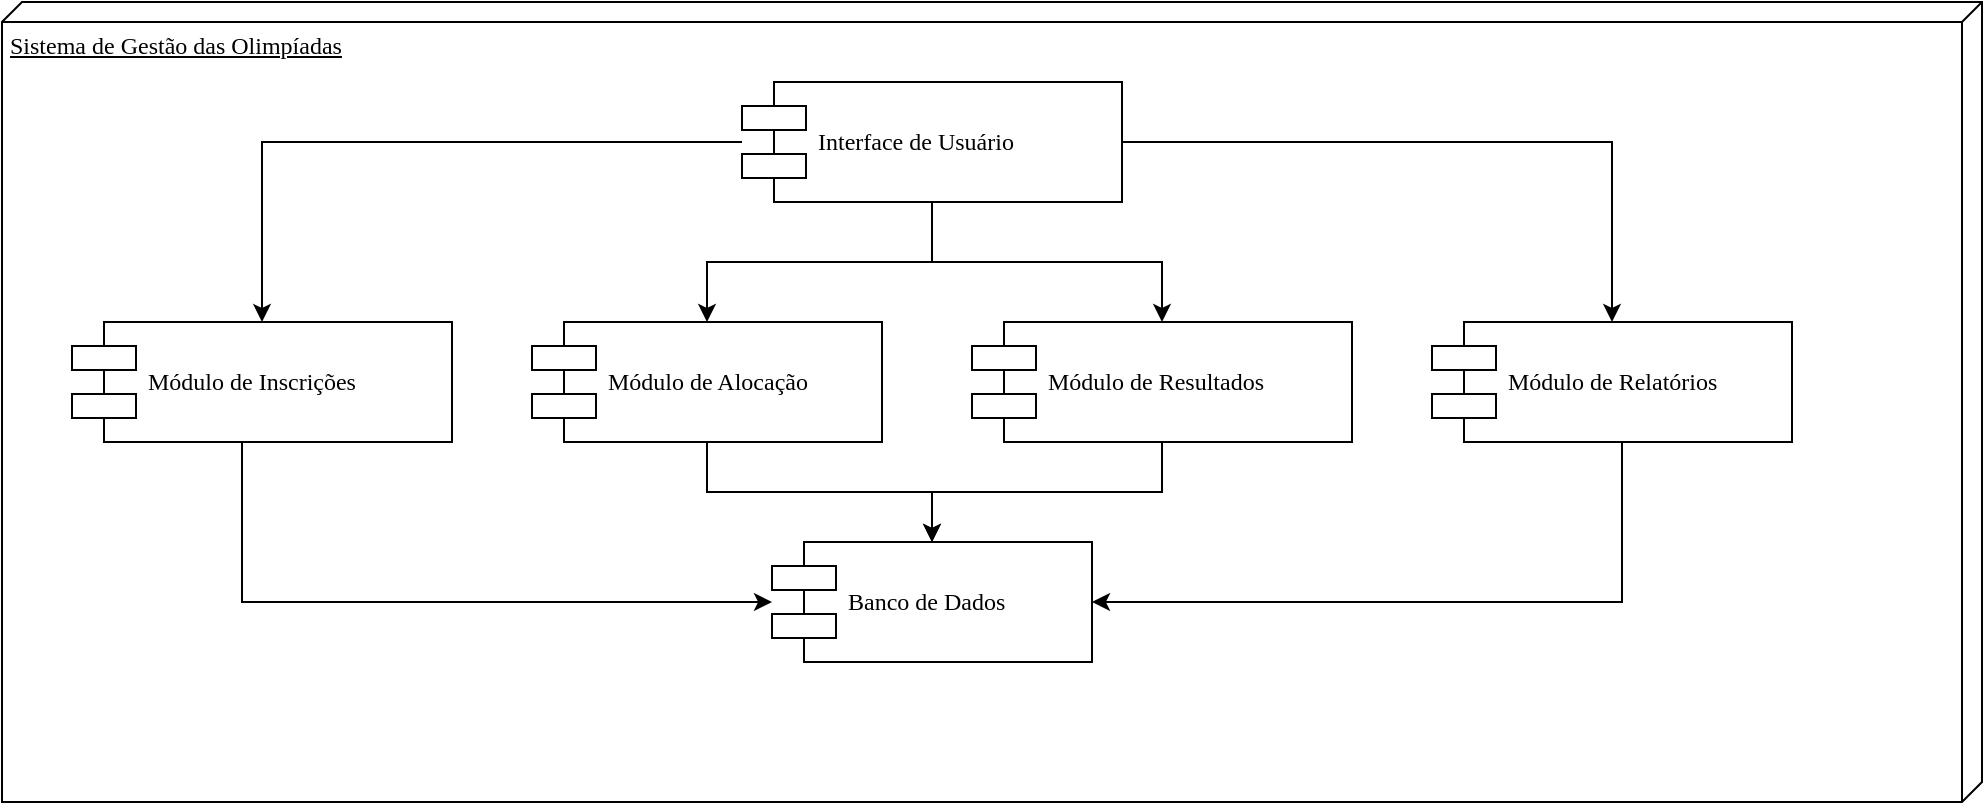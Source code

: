 <mxfile version="24.2.8" type="device">
  <diagram name="Page-1" id="5f0bae14-7c28-e335-631c-24af17079c00">
    <mxGraphModel dx="3044" dy="1418" grid="1" gridSize="10" guides="1" tooltips="1" connect="1" arrows="1" fold="1" page="1" pageScale="1" pageWidth="1100" pageHeight="850" background="none" math="0" shadow="0">
      <root>
        <mxCell id="0" />
        <mxCell id="1" parent="0" />
        <mxCell id="39150e848f15840c-1" value="Sistema de Gestão das Olimpíadas" style="verticalAlign=top;align=left;spacingTop=8;spacingLeft=2;spacingRight=12;shape=cube;size=10;direction=south;fontStyle=4;html=1;rounded=0;shadow=0;comic=0;labelBackgroundColor=none;strokeWidth=1;fontFamily=Verdana;fontSize=12" parent="1" vertex="1">
          <mxGeometry x="120" y="70" width="990" height="400" as="geometry" />
        </mxCell>
        <mxCell id="7raU8_8sNuid74axiar1-6" style="edgeStyle=orthogonalEdgeStyle;rounded=0;orthogonalLoop=1;jettySize=auto;html=1;" edge="1" parent="1" source="39150e848f15840c-5" target="7raU8_8sNuid74axiar1-1">
          <mxGeometry relative="1" as="geometry" />
        </mxCell>
        <mxCell id="7raU8_8sNuid74axiar1-7" style="edgeStyle=orthogonalEdgeStyle;rounded=0;orthogonalLoop=1;jettySize=auto;html=1;" edge="1" parent="1" source="39150e848f15840c-5" target="7raU8_8sNuid74axiar1-2">
          <mxGeometry relative="1" as="geometry" />
        </mxCell>
        <mxCell id="7raU8_8sNuid74axiar1-8" style="edgeStyle=orthogonalEdgeStyle;rounded=0;orthogonalLoop=1;jettySize=auto;html=1;" edge="1" parent="1" source="39150e848f15840c-5" target="7raU8_8sNuid74axiar1-3">
          <mxGeometry relative="1" as="geometry" />
        </mxCell>
        <mxCell id="7raU8_8sNuid74axiar1-9" style="edgeStyle=orthogonalEdgeStyle;rounded=0;orthogonalLoop=1;jettySize=auto;html=1;" edge="1" parent="1" source="39150e848f15840c-5" target="7raU8_8sNuid74axiar1-4">
          <mxGeometry relative="1" as="geometry" />
        </mxCell>
        <mxCell id="39150e848f15840c-5" value="Interface de Usuário" style="shape=component;align=left;spacingLeft=36;rounded=0;shadow=0;comic=0;labelBackgroundColor=none;strokeWidth=1;fontFamily=Verdana;fontSize=12;html=1;" parent="1" vertex="1">
          <mxGeometry x="490" y="110" width="190" height="60" as="geometry" />
        </mxCell>
        <mxCell id="7raU8_8sNuid74axiar1-10" style="edgeStyle=orthogonalEdgeStyle;rounded=0;orthogonalLoop=1;jettySize=auto;html=1;" edge="1" parent="1" source="7raU8_8sNuid74axiar1-1" target="7raU8_8sNuid74axiar1-5">
          <mxGeometry relative="1" as="geometry">
            <Array as="points">
              <mxPoint x="240" y="370" />
            </Array>
          </mxGeometry>
        </mxCell>
        <mxCell id="7raU8_8sNuid74axiar1-1" value="Módulo de Inscrições" style="shape=component;align=left;spacingLeft=36;rounded=0;shadow=0;comic=0;labelBackgroundColor=none;strokeWidth=1;fontFamily=Verdana;fontSize=12;html=1;" vertex="1" parent="1">
          <mxGeometry x="155" y="230" width="190" height="60" as="geometry" />
        </mxCell>
        <mxCell id="7raU8_8sNuid74axiar1-11" style="edgeStyle=orthogonalEdgeStyle;rounded=0;orthogonalLoop=1;jettySize=auto;html=1;" edge="1" parent="1" source="7raU8_8sNuid74axiar1-2" target="7raU8_8sNuid74axiar1-5">
          <mxGeometry relative="1" as="geometry" />
        </mxCell>
        <mxCell id="7raU8_8sNuid74axiar1-2" value="Módulo de Alocação" style="shape=component;align=left;spacingLeft=36;rounded=0;shadow=0;comic=0;labelBackgroundColor=none;strokeWidth=1;fontFamily=Verdana;fontSize=12;html=1;" vertex="1" parent="1">
          <mxGeometry x="385" y="230" width="175" height="60" as="geometry" />
        </mxCell>
        <mxCell id="7raU8_8sNuid74axiar1-12" style="edgeStyle=orthogonalEdgeStyle;rounded=0;orthogonalLoop=1;jettySize=auto;html=1;" edge="1" parent="1" source="7raU8_8sNuid74axiar1-3" target="7raU8_8sNuid74axiar1-5">
          <mxGeometry relative="1" as="geometry" />
        </mxCell>
        <mxCell id="7raU8_8sNuid74axiar1-3" value="Módulo de Resultados" style="shape=component;align=left;spacingLeft=36;rounded=0;shadow=0;comic=0;labelBackgroundColor=none;strokeWidth=1;fontFamily=Verdana;fontSize=12;html=1;" vertex="1" parent="1">
          <mxGeometry x="605" y="230" width="190" height="60" as="geometry" />
        </mxCell>
        <mxCell id="7raU8_8sNuid74axiar1-13" style="edgeStyle=orthogonalEdgeStyle;rounded=0;orthogonalLoop=1;jettySize=auto;html=1;" edge="1" parent="1" source="7raU8_8sNuid74axiar1-4" target="7raU8_8sNuid74axiar1-5">
          <mxGeometry relative="1" as="geometry">
            <Array as="points">
              <mxPoint x="930" y="370" />
            </Array>
          </mxGeometry>
        </mxCell>
        <mxCell id="7raU8_8sNuid74axiar1-4" value="Módulo de Relatórios" style="shape=component;align=left;spacingLeft=36;rounded=0;shadow=0;comic=0;labelBackgroundColor=none;strokeWidth=1;fontFamily=Verdana;fontSize=12;html=1;" vertex="1" parent="1">
          <mxGeometry x="835" y="230" width="180" height="60" as="geometry" />
        </mxCell>
        <mxCell id="7raU8_8sNuid74axiar1-5" value="Banco de Dados" style="shape=component;align=left;spacingLeft=36;rounded=0;shadow=0;comic=0;labelBackgroundColor=none;strokeWidth=1;fontFamily=Verdana;fontSize=12;html=1;" vertex="1" parent="1">
          <mxGeometry x="505" y="340" width="160" height="60" as="geometry" />
        </mxCell>
      </root>
    </mxGraphModel>
  </diagram>
</mxfile>
